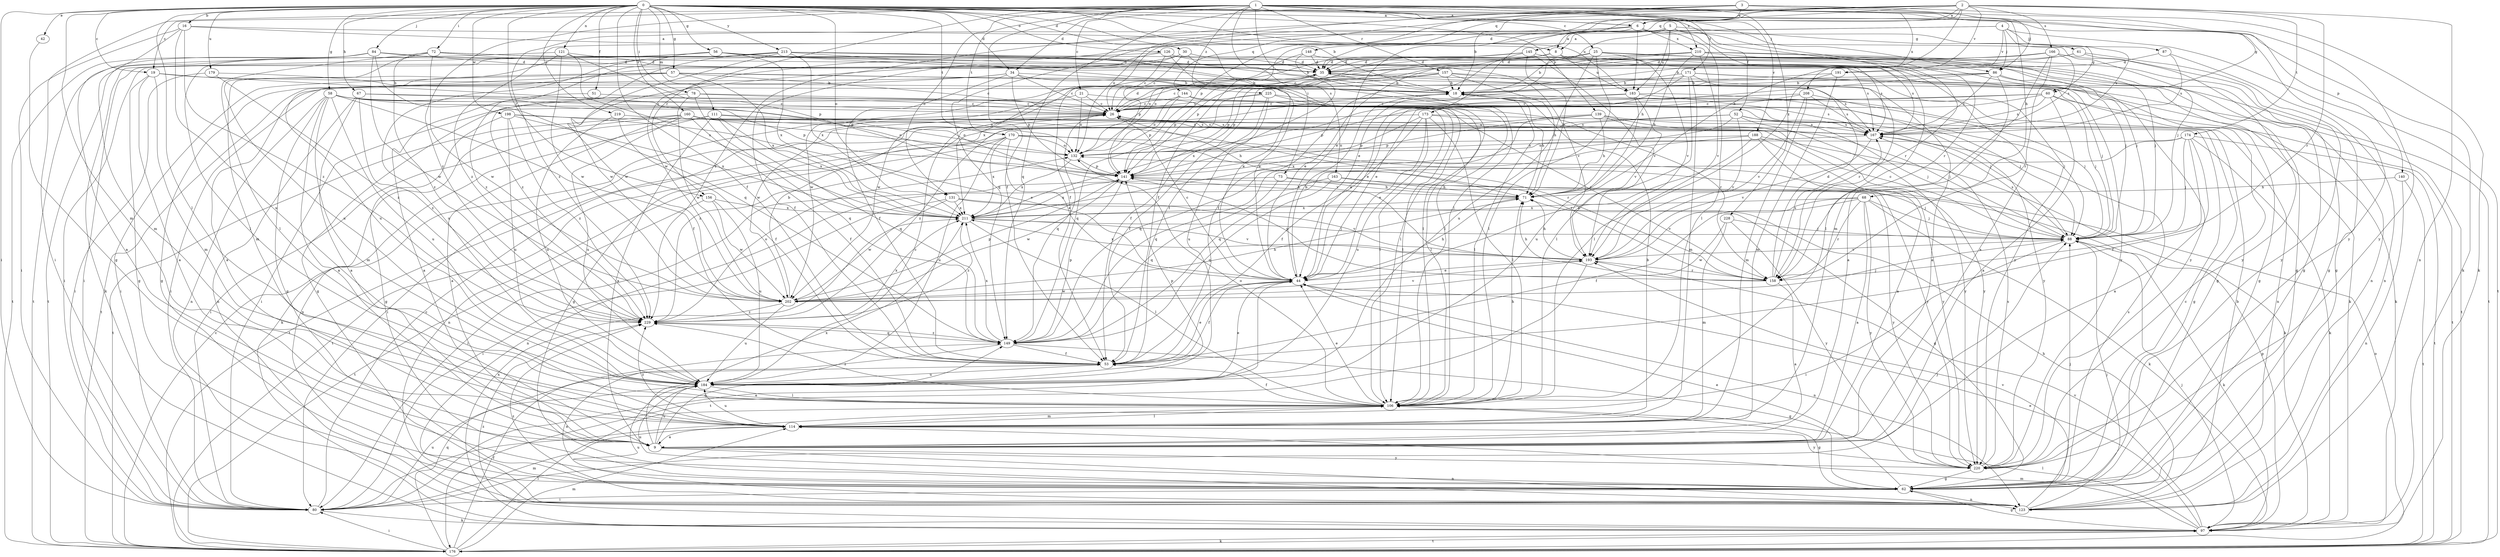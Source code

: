 strict digraph  {
0;
1;
2;
3;
4;
5;
6;
8;
9;
16;
18;
19;
21;
25;
26;
30;
34;
35;
42;
44;
51;
52;
53;
56;
57;
58;
60;
61;
62;
67;
68;
71;
72;
73;
78;
80;
84;
86;
87;
88;
97;
106;
111;
114;
121;
123;
126;
131;
132;
139;
140;
141;
144;
145;
148;
149;
156;
157;
158;
160;
163;
166;
167;
170;
171;
173;
174;
176;
179;
183;
184;
188;
191;
193;
198;
202;
208;
210;
211;
213;
219;
220;
225;
228;
229;
0 -> 6  [label=a];
0 -> 16  [label=b];
0 -> 18  [label=b];
0 -> 19  [label=c];
0 -> 30  [label=d];
0 -> 34  [label=d];
0 -> 42  [label=e];
0 -> 51  [label=f];
0 -> 52  [label=f];
0 -> 53  [label=f];
0 -> 56  [label=g];
0 -> 57  [label=g];
0 -> 58  [label=g];
0 -> 67  [label=h];
0 -> 72  [label=i];
0 -> 73  [label=i];
0 -> 78  [label=i];
0 -> 80  [label=i];
0 -> 84  [label=j];
0 -> 86  [label=j];
0 -> 97  [label=k];
0 -> 106  [label=l];
0 -> 111  [label=m];
0 -> 114  [label=m];
0 -> 121  [label=n];
0 -> 126  [label=o];
0 -> 131  [label=o];
0 -> 139  [label=p];
0 -> 156  [label=r];
0 -> 160  [label=s];
0 -> 170  [label=t];
0 -> 179  [label=u];
0 -> 183  [label=u];
0 -> 198  [label=w];
0 -> 213  [label=y];
0 -> 219  [label=y];
0 -> 220  [label=y];
1 -> 6  [label=a];
1 -> 19  [label=c];
1 -> 21  [label=c];
1 -> 25  [label=c];
1 -> 34  [label=d];
1 -> 53  [label=f];
1 -> 60  [label=g];
1 -> 68  [label=h];
1 -> 80  [label=i];
1 -> 106  [label=l];
1 -> 131  [label=o];
1 -> 140  [label=p];
1 -> 156  [label=r];
1 -> 157  [label=r];
1 -> 163  [label=s];
1 -> 170  [label=t];
1 -> 171  [label=t];
1 -> 188  [label=v];
1 -> 208  [label=x];
1 -> 210  [label=x];
1 -> 225  [label=z];
1 -> 228  [label=z];
1 -> 229  [label=z];
2 -> 6  [label=a];
2 -> 35  [label=d];
2 -> 44  [label=e];
2 -> 71  [label=h];
2 -> 123  [label=n];
2 -> 144  [label=q];
2 -> 145  [label=q];
2 -> 148  [label=q];
2 -> 158  [label=r];
2 -> 166  [label=s];
2 -> 173  [label=t];
2 -> 174  [label=t];
2 -> 191  [label=v];
2 -> 229  [label=z];
3 -> 6  [label=a];
3 -> 18  [label=b];
3 -> 86  [label=j];
3 -> 97  [label=k];
3 -> 132  [label=o];
3 -> 141  [label=p];
3 -> 149  [label=q];
3 -> 220  [label=y];
4 -> 53  [label=f];
4 -> 86  [label=j];
4 -> 87  [label=j];
4 -> 167  [label=s];
4 -> 176  [label=t];
4 -> 191  [label=v];
4 -> 202  [label=w];
5 -> 8  [label=a];
5 -> 44  [label=e];
5 -> 60  [label=g];
5 -> 61  [label=g];
5 -> 71  [label=h];
5 -> 158  [label=r];
5 -> 183  [label=u];
5 -> 229  [label=z];
6 -> 8  [label=a];
6 -> 53  [label=f];
6 -> 106  [label=l];
6 -> 114  [label=m];
6 -> 149  [label=q];
6 -> 158  [label=r];
6 -> 183  [label=u];
6 -> 210  [label=x];
6 -> 229  [label=z];
8 -> 35  [label=d];
8 -> 44  [label=e];
8 -> 62  [label=g];
8 -> 141  [label=p];
8 -> 176  [label=t];
8 -> 183  [label=u];
9 -> 123  [label=n];
9 -> 149  [label=q];
9 -> 184  [label=u];
9 -> 211  [label=x];
9 -> 220  [label=y];
16 -> 8  [label=a];
16 -> 80  [label=i];
16 -> 88  [label=j];
16 -> 114  [label=m];
16 -> 184  [label=u];
16 -> 229  [label=z];
18 -> 26  [label=c];
18 -> 71  [label=h];
18 -> 88  [label=j];
18 -> 106  [label=l];
19 -> 9  [label=a];
19 -> 18  [label=b];
19 -> 62  [label=g];
19 -> 114  [label=m];
19 -> 141  [label=p];
21 -> 26  [label=c];
21 -> 106  [label=l];
21 -> 132  [label=o];
21 -> 202  [label=w];
25 -> 18  [label=b];
25 -> 35  [label=d];
25 -> 62  [label=g];
25 -> 106  [label=l];
25 -> 123  [label=n];
25 -> 184  [label=u];
25 -> 193  [label=v];
25 -> 220  [label=y];
26 -> 35  [label=d];
26 -> 71  [label=h];
26 -> 80  [label=i];
26 -> 149  [label=q];
26 -> 167  [label=s];
30 -> 18  [label=b];
30 -> 26  [label=c];
30 -> 35  [label=d];
30 -> 53  [label=f];
30 -> 202  [label=w];
34 -> 18  [label=b];
34 -> 26  [label=c];
34 -> 53  [label=f];
34 -> 80  [label=i];
34 -> 106  [label=l];
34 -> 141  [label=p];
34 -> 176  [label=t];
35 -> 18  [label=b];
35 -> 141  [label=p];
35 -> 176  [label=t];
35 -> 202  [label=w];
42 -> 62  [label=g];
44 -> 18  [label=b];
44 -> 26  [label=c];
44 -> 53  [label=f];
44 -> 71  [label=h];
44 -> 123  [label=n];
44 -> 202  [label=w];
51 -> 9  [label=a];
51 -> 26  [label=c];
52 -> 62  [label=g];
52 -> 88  [label=j];
52 -> 149  [label=q];
52 -> 167  [label=s];
52 -> 176  [label=t];
52 -> 193  [label=v];
52 -> 220  [label=y];
53 -> 44  [label=e];
53 -> 184  [label=u];
56 -> 35  [label=d];
56 -> 97  [label=k];
56 -> 106  [label=l];
56 -> 176  [label=t];
56 -> 193  [label=v];
56 -> 211  [label=x];
56 -> 229  [label=z];
57 -> 9  [label=a];
57 -> 18  [label=b];
57 -> 26  [label=c];
57 -> 62  [label=g];
57 -> 80  [label=i];
57 -> 167  [label=s];
57 -> 211  [label=x];
58 -> 9  [label=a];
58 -> 26  [label=c];
58 -> 53  [label=f];
58 -> 62  [label=g];
58 -> 88  [label=j];
58 -> 114  [label=m];
58 -> 123  [label=n];
58 -> 132  [label=o];
58 -> 141  [label=p];
58 -> 184  [label=u];
60 -> 9  [label=a];
60 -> 26  [label=c];
60 -> 80  [label=i];
60 -> 88  [label=j];
60 -> 141  [label=p];
60 -> 167  [label=s];
60 -> 176  [label=t];
61 -> 18  [label=b];
61 -> 35  [label=d];
61 -> 62  [label=g];
61 -> 220  [label=y];
62 -> 26  [label=c];
62 -> 44  [label=e];
62 -> 80  [label=i];
62 -> 88  [label=j];
62 -> 123  [label=n];
62 -> 167  [label=s];
62 -> 184  [label=u];
67 -> 9  [label=a];
67 -> 26  [label=c];
67 -> 106  [label=l];
67 -> 123  [label=n];
67 -> 229  [label=z];
68 -> 9  [label=a];
68 -> 53  [label=f];
68 -> 88  [label=j];
68 -> 97  [label=k];
68 -> 158  [label=r];
68 -> 193  [label=v];
68 -> 211  [label=x];
68 -> 220  [label=y];
71 -> 211  [label=x];
72 -> 35  [label=d];
72 -> 88  [label=j];
72 -> 106  [label=l];
72 -> 184  [label=u];
72 -> 202  [label=w];
72 -> 220  [label=y];
72 -> 229  [label=z];
73 -> 71  [label=h];
73 -> 123  [label=n];
73 -> 149  [label=q];
73 -> 220  [label=y];
78 -> 26  [label=c];
78 -> 62  [label=g];
78 -> 149  [label=q];
78 -> 158  [label=r];
78 -> 202  [label=w];
80 -> 26  [label=c];
80 -> 44  [label=e];
80 -> 88  [label=j];
80 -> 97  [label=k];
80 -> 114  [label=m];
80 -> 184  [label=u];
84 -> 9  [label=a];
84 -> 35  [label=d];
84 -> 106  [label=l];
84 -> 149  [label=q];
84 -> 176  [label=t];
84 -> 202  [label=w];
84 -> 220  [label=y];
86 -> 9  [label=a];
86 -> 18  [label=b];
86 -> 44  [label=e];
86 -> 53  [label=f];
86 -> 62  [label=g];
86 -> 97  [label=k];
86 -> 167  [label=s];
87 -> 35  [label=d];
87 -> 123  [label=n];
87 -> 167  [label=s];
88 -> 26  [label=c];
88 -> 80  [label=i];
88 -> 97  [label=k];
88 -> 167  [label=s];
88 -> 193  [label=v];
97 -> 44  [label=e];
97 -> 62  [label=g];
97 -> 88  [label=j];
97 -> 106  [label=l];
97 -> 114  [label=m];
97 -> 141  [label=p];
97 -> 176  [label=t];
97 -> 193  [label=v];
97 -> 211  [label=x];
97 -> 229  [label=z];
106 -> 44  [label=e];
106 -> 53  [label=f];
106 -> 62  [label=g];
106 -> 71  [label=h];
106 -> 114  [label=m];
106 -> 132  [label=o];
106 -> 229  [label=z];
111 -> 9  [label=a];
111 -> 80  [label=i];
111 -> 97  [label=k];
111 -> 132  [label=o];
111 -> 149  [label=q];
111 -> 167  [label=s];
111 -> 211  [label=x];
114 -> 9  [label=a];
114 -> 18  [label=b];
114 -> 106  [label=l];
114 -> 184  [label=u];
114 -> 220  [label=y];
114 -> 229  [label=z];
121 -> 35  [label=d];
121 -> 114  [label=m];
121 -> 141  [label=p];
121 -> 176  [label=t];
121 -> 202  [label=w];
121 -> 211  [label=x];
123 -> 18  [label=b];
123 -> 71  [label=h];
123 -> 88  [label=j];
123 -> 184  [label=u];
123 -> 193  [label=v];
123 -> 229  [label=z];
126 -> 26  [label=c];
126 -> 35  [label=d];
126 -> 44  [label=e];
126 -> 80  [label=i];
126 -> 167  [label=s];
126 -> 184  [label=u];
131 -> 62  [label=g];
131 -> 80  [label=i];
131 -> 193  [label=v];
131 -> 202  [label=w];
131 -> 211  [label=x];
132 -> 141  [label=p];
132 -> 211  [label=x];
139 -> 71  [label=h];
139 -> 88  [label=j];
139 -> 141  [label=p];
139 -> 167  [label=s];
139 -> 211  [label=x];
139 -> 220  [label=y];
139 -> 229  [label=z];
140 -> 71  [label=h];
140 -> 123  [label=n];
140 -> 176  [label=t];
141 -> 71  [label=h];
141 -> 202  [label=w];
141 -> 211  [label=x];
144 -> 26  [label=c];
144 -> 88  [label=j];
144 -> 132  [label=o];
144 -> 141  [label=p];
144 -> 158  [label=r];
145 -> 35  [label=d];
145 -> 53  [label=f];
145 -> 71  [label=h];
145 -> 132  [label=o];
145 -> 167  [label=s];
145 -> 193  [label=v];
148 -> 35  [label=d];
148 -> 53  [label=f];
148 -> 88  [label=j];
148 -> 211  [label=x];
149 -> 53  [label=f];
149 -> 62  [label=g];
149 -> 123  [label=n];
149 -> 141  [label=p];
149 -> 211  [label=x];
149 -> 229  [label=z];
156 -> 176  [label=t];
156 -> 184  [label=u];
156 -> 202  [label=w];
156 -> 211  [label=x];
157 -> 9  [label=a];
157 -> 18  [label=b];
157 -> 26  [label=c];
157 -> 62  [label=g];
157 -> 71  [label=h];
157 -> 141  [label=p];
157 -> 202  [label=w];
158 -> 9  [label=a];
158 -> 35  [label=d];
158 -> 71  [label=h];
158 -> 141  [label=p];
158 -> 167  [label=s];
160 -> 9  [label=a];
160 -> 53  [label=f];
160 -> 123  [label=n];
160 -> 132  [label=o];
160 -> 158  [label=r];
160 -> 167  [label=s];
160 -> 176  [label=t];
160 -> 184  [label=u];
160 -> 193  [label=v];
163 -> 71  [label=h];
163 -> 80  [label=i];
163 -> 88  [label=j];
163 -> 149  [label=q];
166 -> 35  [label=d];
166 -> 106  [label=l];
166 -> 141  [label=p];
166 -> 158  [label=r];
166 -> 167  [label=s];
166 -> 220  [label=y];
167 -> 132  [label=o];
167 -> 193  [label=v];
170 -> 44  [label=e];
170 -> 123  [label=n];
170 -> 132  [label=o];
170 -> 158  [label=r];
170 -> 176  [label=t];
170 -> 184  [label=u];
170 -> 211  [label=x];
170 -> 220  [label=y];
171 -> 18  [label=b];
171 -> 44  [label=e];
171 -> 88  [label=j];
171 -> 97  [label=k];
171 -> 106  [label=l];
171 -> 114  [label=m];
171 -> 141  [label=p];
171 -> 158  [label=r];
173 -> 44  [label=e];
173 -> 53  [label=f];
173 -> 62  [label=g];
173 -> 106  [label=l];
173 -> 141  [label=p];
173 -> 167  [label=s];
173 -> 184  [label=u];
173 -> 229  [label=z];
174 -> 9  [label=a];
174 -> 53  [label=f];
174 -> 88  [label=j];
174 -> 97  [label=k];
174 -> 132  [label=o];
174 -> 149  [label=q];
174 -> 176  [label=t];
176 -> 26  [label=c];
176 -> 53  [label=f];
176 -> 80  [label=i];
176 -> 97  [label=k];
176 -> 106  [label=l];
176 -> 114  [label=m];
176 -> 132  [label=o];
176 -> 149  [label=q];
179 -> 18  [label=b];
179 -> 80  [label=i];
179 -> 229  [label=z];
183 -> 26  [label=c];
183 -> 44  [label=e];
183 -> 167  [label=s];
183 -> 184  [label=u];
183 -> 193  [label=v];
183 -> 220  [label=y];
184 -> 26  [label=c];
184 -> 44  [label=e];
184 -> 106  [label=l];
184 -> 141  [label=p];
188 -> 9  [label=a];
188 -> 44  [label=e];
188 -> 97  [label=k];
188 -> 132  [label=o];
188 -> 149  [label=q];
188 -> 220  [label=y];
191 -> 18  [label=b];
191 -> 106  [label=l];
191 -> 114  [label=m];
193 -> 44  [label=e];
193 -> 71  [label=h];
193 -> 158  [label=r];
193 -> 176  [label=t];
193 -> 211  [label=x];
198 -> 44  [label=e];
198 -> 62  [label=g];
198 -> 167  [label=s];
198 -> 184  [label=u];
198 -> 211  [label=x];
198 -> 229  [label=z];
202 -> 18  [label=b];
202 -> 71  [label=h];
202 -> 88  [label=j];
202 -> 141  [label=p];
202 -> 184  [label=u];
202 -> 193  [label=v];
202 -> 229  [label=z];
208 -> 26  [label=c];
208 -> 88  [label=j];
208 -> 114  [label=m];
208 -> 167  [label=s];
208 -> 193  [label=v];
208 -> 211  [label=x];
210 -> 9  [label=a];
210 -> 26  [label=c];
210 -> 35  [label=d];
210 -> 62  [label=g];
210 -> 71  [label=h];
210 -> 88  [label=j];
210 -> 132  [label=o];
210 -> 193  [label=v];
211 -> 88  [label=j];
211 -> 106  [label=l];
211 -> 193  [label=v];
211 -> 229  [label=z];
213 -> 35  [label=d];
213 -> 44  [label=e];
213 -> 80  [label=i];
213 -> 106  [label=l];
213 -> 167  [label=s];
213 -> 184  [label=u];
213 -> 202  [label=w];
213 -> 211  [label=x];
213 -> 229  [label=z];
219 -> 53  [label=f];
219 -> 167  [label=s];
219 -> 184  [label=u];
220 -> 62  [label=g];
220 -> 167  [label=s];
225 -> 26  [label=c];
225 -> 53  [label=f];
225 -> 106  [label=l];
225 -> 123  [label=n];
225 -> 149  [label=q];
225 -> 184  [label=u];
228 -> 88  [label=j];
228 -> 114  [label=m];
228 -> 202  [label=w];
228 -> 220  [label=y];
229 -> 132  [label=o];
229 -> 149  [label=q];
229 -> 211  [label=x];
}
